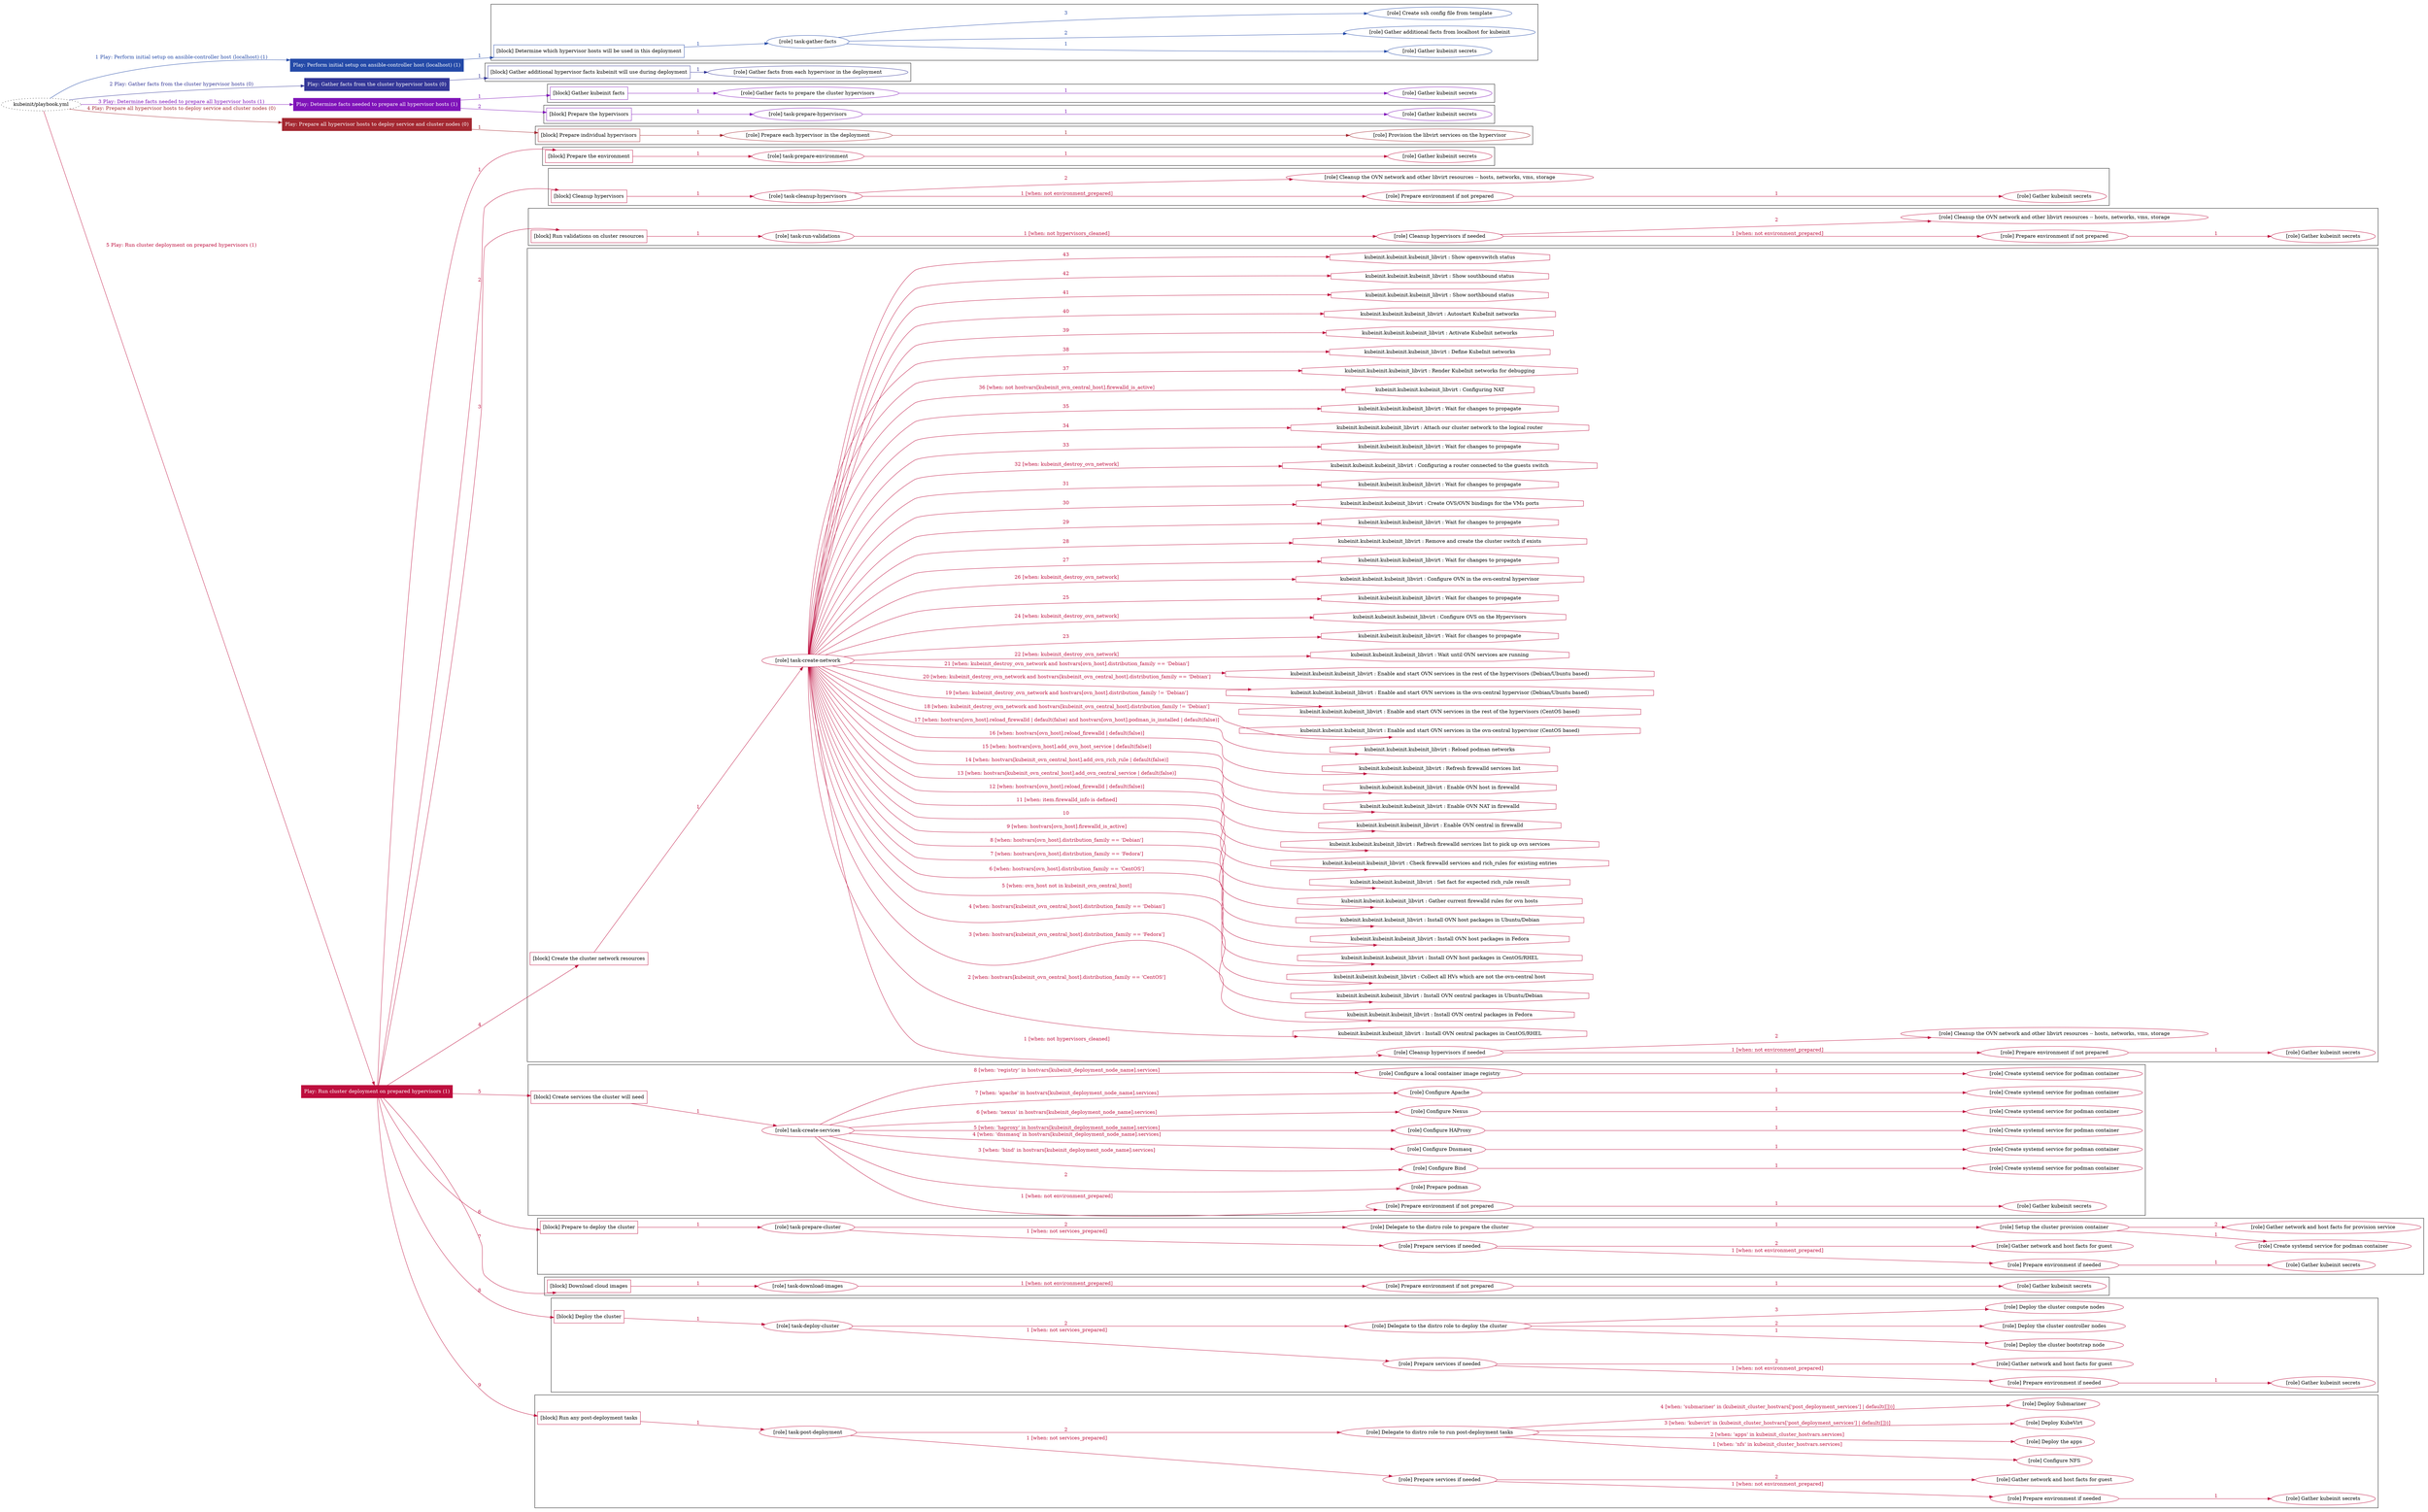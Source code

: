 digraph {
	graph [concentrate=true ordering=in rankdir=LR ratio=fill]
	edge [esep=5 sep=10]
	"kubeinit/playbook.yml" [URL="/home/runner/work/kubeinit/kubeinit/kubeinit/playbook.yml" id=playbook_19fde5d6 style=dotted]
	"kubeinit/playbook.yml" -> play_7e917ba1 [label="1 Play: Perform initial setup on ansible-controller host (localhost) (1)" color="#244aa8" fontcolor="#244aa8" id=edge_play_7e917ba1 labeltooltip="1 Play: Perform initial setup on ansible-controller host (localhost) (1)" tooltip="1 Play: Perform initial setup on ansible-controller host (localhost) (1)"]
	subgraph "Play: Perform initial setup on ansible-controller host (localhost) (1)" {
		play_7e917ba1 [label="Play: Perform initial setup on ansible-controller host (localhost) (1)" URL="/home/runner/work/kubeinit/kubeinit/kubeinit/playbook.yml" color="#244aa8" fontcolor="#ffffff" id=play_7e917ba1 shape=box style=filled tooltip=localhost]
		play_7e917ba1 -> block_1d4f0414 [label=1 color="#244aa8" fontcolor="#244aa8" id=edge_block_1d4f0414 labeltooltip=1 tooltip=1]
		subgraph cluster_block_1d4f0414 {
			block_1d4f0414 [label="[block] Determine which hypervisor hosts will be used in this deployment" URL="/home/runner/work/kubeinit/kubeinit/kubeinit/playbook.yml" color="#244aa8" id=block_1d4f0414 labeltooltip="Determine which hypervisor hosts will be used in this deployment" shape=box tooltip="Determine which hypervisor hosts will be used in this deployment"]
			block_1d4f0414 -> role_fcaae099 [label="1 " color="#244aa8" fontcolor="#244aa8" id=edge_role_fcaae099 labeltooltip="1 " tooltip="1 "]
			subgraph "task-gather-facts" {
				role_fcaae099 [label="[role] task-gather-facts" URL="/home/runner/work/kubeinit/kubeinit/kubeinit/playbook.yml" color="#244aa8" id=role_fcaae099 tooltip="task-gather-facts"]
				role_fcaae099 -> role_2053d20c [label="1 " color="#244aa8" fontcolor="#244aa8" id=edge_role_2053d20c labeltooltip="1 " tooltip="1 "]
				subgraph "Gather kubeinit secrets" {
					role_2053d20c [label="[role] Gather kubeinit secrets" URL="/home/runner/.ansible/collections/ansible_collections/kubeinit/kubeinit/roles/kubeinit_prepare/tasks/build_hypervisors_group.yml" color="#244aa8" id=role_2053d20c tooltip="Gather kubeinit secrets"]
				}
				role_fcaae099 -> role_f7261779 [label="2 " color="#244aa8" fontcolor="#244aa8" id=edge_role_f7261779 labeltooltip="2 " tooltip="2 "]
				subgraph "Gather additional facts from localhost for kubeinit" {
					role_f7261779 [label="[role] Gather additional facts from localhost for kubeinit" URL="/home/runner/.ansible/collections/ansible_collections/kubeinit/kubeinit/roles/kubeinit_prepare/tasks/build_hypervisors_group.yml" color="#244aa8" id=role_f7261779 tooltip="Gather additional facts from localhost for kubeinit"]
				}
				role_fcaae099 -> role_948cd7d9 [label="3 " color="#244aa8" fontcolor="#244aa8" id=edge_role_948cd7d9 labeltooltip="3 " tooltip="3 "]
				subgraph "Create ssh config file from template" {
					role_948cd7d9 [label="[role] Create ssh config file from template" URL="/home/runner/.ansible/collections/ansible_collections/kubeinit/kubeinit/roles/kubeinit_prepare/tasks/build_hypervisors_group.yml" color="#244aa8" id=role_948cd7d9 tooltip="Create ssh config file from template"]
				}
			}
		}
	}
	"kubeinit/playbook.yml" -> play_b5585ffb [label="2 Play: Gather facts from the cluster hypervisor hosts (0)" color="#343798" fontcolor="#343798" id=edge_play_b5585ffb labeltooltip="2 Play: Gather facts from the cluster hypervisor hosts (0)" tooltip="2 Play: Gather facts from the cluster hypervisor hosts (0)"]
	subgraph "Play: Gather facts from the cluster hypervisor hosts (0)" {
		play_b5585ffb [label="Play: Gather facts from the cluster hypervisor hosts (0)" URL="/home/runner/work/kubeinit/kubeinit/kubeinit/playbook.yml" color="#343798" fontcolor="#ffffff" id=play_b5585ffb shape=box style=filled tooltip="Play: Gather facts from the cluster hypervisor hosts (0)"]
		play_b5585ffb -> block_058879bd [label=1 color="#343798" fontcolor="#343798" id=edge_block_058879bd labeltooltip=1 tooltip=1]
		subgraph cluster_block_058879bd {
			block_058879bd [label="[block] Gather additional hypervisor facts kubeinit will use during deployment" URL="/home/runner/work/kubeinit/kubeinit/kubeinit/playbook.yml" color="#343798" id=block_058879bd labeltooltip="Gather additional hypervisor facts kubeinit will use during deployment" shape=box tooltip="Gather additional hypervisor facts kubeinit will use during deployment"]
			block_058879bd -> role_5d4a680e [label="1 " color="#343798" fontcolor="#343798" id=edge_role_5d4a680e labeltooltip="1 " tooltip="1 "]
			subgraph "Gather facts from each hypervisor in the deployment" {
				role_5d4a680e [label="[role] Gather facts from each hypervisor in the deployment" URL="/home/runner/work/kubeinit/kubeinit/kubeinit/playbook.yml" color="#343798" id=role_5d4a680e tooltip="Gather facts from each hypervisor in the deployment"]
			}
		}
	}
	"kubeinit/playbook.yml" -> play_cf0ddd6e [label="3 Play: Determine facts needed to prepare all hypervisor hosts (1)" color="#7f13b9" fontcolor="#7f13b9" id=edge_play_cf0ddd6e labeltooltip="3 Play: Determine facts needed to prepare all hypervisor hosts (1)" tooltip="3 Play: Determine facts needed to prepare all hypervisor hosts (1)"]
	subgraph "Play: Determine facts needed to prepare all hypervisor hosts (1)" {
		play_cf0ddd6e [label="Play: Determine facts needed to prepare all hypervisor hosts (1)" URL="/home/runner/work/kubeinit/kubeinit/kubeinit/playbook.yml" color="#7f13b9" fontcolor="#ffffff" id=play_cf0ddd6e shape=box style=filled tooltip=localhost]
		play_cf0ddd6e -> block_1bbe53ec [label=1 color="#7f13b9" fontcolor="#7f13b9" id=edge_block_1bbe53ec labeltooltip=1 tooltip=1]
		subgraph cluster_block_1bbe53ec {
			block_1bbe53ec [label="[block] Gather kubeinit facts" URL="/home/runner/work/kubeinit/kubeinit/kubeinit/playbook.yml" color="#7f13b9" id=block_1bbe53ec labeltooltip="Gather kubeinit facts" shape=box tooltip="Gather kubeinit facts"]
			block_1bbe53ec -> role_899af676 [label="1 " color="#7f13b9" fontcolor="#7f13b9" id=edge_role_899af676 labeltooltip="1 " tooltip="1 "]
			subgraph "Gather facts to prepare the cluster hypervisors" {
				role_899af676 [label="[role] Gather facts to prepare the cluster hypervisors" URL="/home/runner/work/kubeinit/kubeinit/kubeinit/playbook.yml" color="#7f13b9" id=role_899af676 tooltip="Gather facts to prepare the cluster hypervisors"]
				role_899af676 -> role_826d016e [label="1 " color="#7f13b9" fontcolor="#7f13b9" id=edge_role_826d016e labeltooltip="1 " tooltip="1 "]
				subgraph "Gather kubeinit secrets" {
					role_826d016e [label="[role] Gather kubeinit secrets" URL="/home/runner/.ansible/collections/ansible_collections/kubeinit/kubeinit/roles/kubeinit_prepare/tasks/gather_kubeinit_facts.yml" color="#7f13b9" id=role_826d016e tooltip="Gather kubeinit secrets"]
				}
			}
		}
		play_cf0ddd6e -> block_f9791a9a [label=2 color="#7f13b9" fontcolor="#7f13b9" id=edge_block_f9791a9a labeltooltip=2 tooltip=2]
		subgraph cluster_block_f9791a9a {
			block_f9791a9a [label="[block] Prepare the hypervisors" URL="/home/runner/work/kubeinit/kubeinit/kubeinit/playbook.yml" color="#7f13b9" id=block_f9791a9a labeltooltip="Prepare the hypervisors" shape=box tooltip="Prepare the hypervisors"]
			block_f9791a9a -> role_983cda93 [label="1 " color="#7f13b9" fontcolor="#7f13b9" id=edge_role_983cda93 labeltooltip="1 " tooltip="1 "]
			subgraph "task-prepare-hypervisors" {
				role_983cda93 [label="[role] task-prepare-hypervisors" URL="/home/runner/work/kubeinit/kubeinit/kubeinit/playbook.yml" color="#7f13b9" id=role_983cda93 tooltip="task-prepare-hypervisors"]
				role_983cda93 -> role_aa345d4f [label="1 " color="#7f13b9" fontcolor="#7f13b9" id=edge_role_aa345d4f labeltooltip="1 " tooltip="1 "]
				subgraph "Gather kubeinit secrets" {
					role_aa345d4f [label="[role] Gather kubeinit secrets" URL="/home/runner/.ansible/collections/ansible_collections/kubeinit/kubeinit/roles/kubeinit_prepare/tasks/gather_kubeinit_facts.yml" color="#7f13b9" id=role_aa345d4f tooltip="Gather kubeinit secrets"]
				}
			}
		}
	}
	"kubeinit/playbook.yml" -> play_36467234 [label="4 Play: Prepare all hypervisor hosts to deploy service and cluster nodes (0)" color="#a42831" fontcolor="#a42831" id=edge_play_36467234 labeltooltip="4 Play: Prepare all hypervisor hosts to deploy service and cluster nodes (0)" tooltip="4 Play: Prepare all hypervisor hosts to deploy service and cluster nodes (0)"]
	subgraph "Play: Prepare all hypervisor hosts to deploy service and cluster nodes (0)" {
		play_36467234 [label="Play: Prepare all hypervisor hosts to deploy service and cluster nodes (0)" URL="/home/runner/work/kubeinit/kubeinit/kubeinit/playbook.yml" color="#a42831" fontcolor="#ffffff" id=play_36467234 shape=box style=filled tooltip="Play: Prepare all hypervisor hosts to deploy service and cluster nodes (0)"]
		play_36467234 -> block_e40c5f55 [label=1 color="#a42831" fontcolor="#a42831" id=edge_block_e40c5f55 labeltooltip=1 tooltip=1]
		subgraph cluster_block_e40c5f55 {
			block_e40c5f55 [label="[block] Prepare individual hypervisors" URL="/home/runner/work/kubeinit/kubeinit/kubeinit/playbook.yml" color="#a42831" id=block_e40c5f55 labeltooltip="Prepare individual hypervisors" shape=box tooltip="Prepare individual hypervisors"]
			block_e40c5f55 -> role_3ae369f1 [label="1 " color="#a42831" fontcolor="#a42831" id=edge_role_3ae369f1 labeltooltip="1 " tooltip="1 "]
			subgraph "Prepare each hypervisor in the deployment" {
				role_3ae369f1 [label="[role] Prepare each hypervisor in the deployment" URL="/home/runner/work/kubeinit/kubeinit/kubeinit/playbook.yml" color="#a42831" id=role_3ae369f1 tooltip="Prepare each hypervisor in the deployment"]
				role_3ae369f1 -> role_4e4eba83 [label="1 " color="#a42831" fontcolor="#a42831" id=edge_role_4e4eba83 labeltooltip="1 " tooltip="1 "]
				subgraph "Provision the libvirt services on the hypervisor" {
					role_4e4eba83 [label="[role] Provision the libvirt services on the hypervisor" URL="/home/runner/.ansible/collections/ansible_collections/kubeinit/kubeinit/roles/kubeinit_prepare/tasks/prepare_hypervisor.yml" color="#a42831" id=role_4e4eba83 tooltip="Provision the libvirt services on the hypervisor"]
				}
			}
		}
	}
	"kubeinit/playbook.yml" -> play_3bffae13 [label="5 Play: Run cluster deployment on prepared hypervisors (1)" color="#be0e3e" fontcolor="#be0e3e" id=edge_play_3bffae13 labeltooltip="5 Play: Run cluster deployment on prepared hypervisors (1)" tooltip="5 Play: Run cluster deployment on prepared hypervisors (1)"]
	subgraph "Play: Run cluster deployment on prepared hypervisors (1)" {
		play_3bffae13 [label="Play: Run cluster deployment on prepared hypervisors (1)" URL="/home/runner/work/kubeinit/kubeinit/kubeinit/playbook.yml" color="#be0e3e" fontcolor="#ffffff" id=play_3bffae13 shape=box style=filled tooltip=localhost]
		play_3bffae13 -> block_3491cc65 [label=1 color="#be0e3e" fontcolor="#be0e3e" id=edge_block_3491cc65 labeltooltip=1 tooltip=1]
		subgraph cluster_block_3491cc65 {
			block_3491cc65 [label="[block] Prepare the environment" URL="/home/runner/work/kubeinit/kubeinit/kubeinit/playbook.yml" color="#be0e3e" id=block_3491cc65 labeltooltip="Prepare the environment" shape=box tooltip="Prepare the environment"]
			block_3491cc65 -> role_6591792b [label="1 " color="#be0e3e" fontcolor="#be0e3e" id=edge_role_6591792b labeltooltip="1 " tooltip="1 "]
			subgraph "task-prepare-environment" {
				role_6591792b [label="[role] task-prepare-environment" URL="/home/runner/work/kubeinit/kubeinit/kubeinit/playbook.yml" color="#be0e3e" id=role_6591792b tooltip="task-prepare-environment"]
				role_6591792b -> role_9724f392 [label="1 " color="#be0e3e" fontcolor="#be0e3e" id=edge_role_9724f392 labeltooltip="1 " tooltip="1 "]
				subgraph "Gather kubeinit secrets" {
					role_9724f392 [label="[role] Gather kubeinit secrets" URL="/home/runner/.ansible/collections/ansible_collections/kubeinit/kubeinit/roles/kubeinit_prepare/tasks/gather_kubeinit_facts.yml" color="#be0e3e" id=role_9724f392 tooltip="Gather kubeinit secrets"]
				}
			}
		}
		play_3bffae13 -> block_ccf78830 [label=2 color="#be0e3e" fontcolor="#be0e3e" id=edge_block_ccf78830 labeltooltip=2 tooltip=2]
		subgraph cluster_block_ccf78830 {
			block_ccf78830 [label="[block] Cleanup hypervisors" URL="/home/runner/work/kubeinit/kubeinit/kubeinit/playbook.yml" color="#be0e3e" id=block_ccf78830 labeltooltip="Cleanup hypervisors" shape=box tooltip="Cleanup hypervisors"]
			block_ccf78830 -> role_0880d127 [label="1 " color="#be0e3e" fontcolor="#be0e3e" id=edge_role_0880d127 labeltooltip="1 " tooltip="1 "]
			subgraph "task-cleanup-hypervisors" {
				role_0880d127 [label="[role] task-cleanup-hypervisors" URL="/home/runner/work/kubeinit/kubeinit/kubeinit/playbook.yml" color="#be0e3e" id=role_0880d127 tooltip="task-cleanup-hypervisors"]
				role_0880d127 -> role_c8d37134 [label="1 [when: not environment_prepared]" color="#be0e3e" fontcolor="#be0e3e" id=edge_role_c8d37134 labeltooltip="1 [when: not environment_prepared]" tooltip="1 [when: not environment_prepared]"]
				subgraph "Prepare environment if not prepared" {
					role_c8d37134 [label="[role] Prepare environment if not prepared" URL="/home/runner/.ansible/collections/ansible_collections/kubeinit/kubeinit/roles/kubeinit_prepare/tasks/cleanup_hypervisors.yml" color="#be0e3e" id=role_c8d37134 tooltip="Prepare environment if not prepared"]
					role_c8d37134 -> role_061a8d8f [label="1 " color="#be0e3e" fontcolor="#be0e3e" id=edge_role_061a8d8f labeltooltip="1 " tooltip="1 "]
					subgraph "Gather kubeinit secrets" {
						role_061a8d8f [label="[role] Gather kubeinit secrets" URL="/home/runner/.ansible/collections/ansible_collections/kubeinit/kubeinit/roles/kubeinit_prepare/tasks/gather_kubeinit_facts.yml" color="#be0e3e" id=role_061a8d8f tooltip="Gather kubeinit secrets"]
					}
				}
				role_0880d127 -> role_43f29862 [label="2 " color="#be0e3e" fontcolor="#be0e3e" id=edge_role_43f29862 labeltooltip="2 " tooltip="2 "]
				subgraph "Cleanup the OVN network and other libvirt resources -- hosts, networks, vms, storage" {
					role_43f29862 [label="[role] Cleanup the OVN network and other libvirt resources -- hosts, networks, vms, storage" URL="/home/runner/.ansible/collections/ansible_collections/kubeinit/kubeinit/roles/kubeinit_prepare/tasks/cleanup_hypervisors.yml" color="#be0e3e" id=role_43f29862 tooltip="Cleanup the OVN network and other libvirt resources -- hosts, networks, vms, storage"]
				}
			}
		}
		play_3bffae13 -> block_edee7bf8 [label=3 color="#be0e3e" fontcolor="#be0e3e" id=edge_block_edee7bf8 labeltooltip=3 tooltip=3]
		subgraph cluster_block_edee7bf8 {
			block_edee7bf8 [label="[block] Run validations on cluster resources" URL="/home/runner/work/kubeinit/kubeinit/kubeinit/playbook.yml" color="#be0e3e" id=block_edee7bf8 labeltooltip="Run validations on cluster resources" shape=box tooltip="Run validations on cluster resources"]
			block_edee7bf8 -> role_11c6c073 [label="1 " color="#be0e3e" fontcolor="#be0e3e" id=edge_role_11c6c073 labeltooltip="1 " tooltip="1 "]
			subgraph "task-run-validations" {
				role_11c6c073 [label="[role] task-run-validations" URL="/home/runner/work/kubeinit/kubeinit/kubeinit/playbook.yml" color="#be0e3e" id=role_11c6c073 tooltip="task-run-validations"]
				role_11c6c073 -> role_559b65f5 [label="1 [when: not hypervisors_cleaned]" color="#be0e3e" fontcolor="#be0e3e" id=edge_role_559b65f5 labeltooltip="1 [when: not hypervisors_cleaned]" tooltip="1 [when: not hypervisors_cleaned]"]
				subgraph "Cleanup hypervisors if needed" {
					role_559b65f5 [label="[role] Cleanup hypervisors if needed" URL="/home/runner/.ansible/collections/ansible_collections/kubeinit/kubeinit/roles/kubeinit_validations/tasks/main.yml" color="#be0e3e" id=role_559b65f5 tooltip="Cleanup hypervisors if needed"]
					role_559b65f5 -> role_1da775a7 [label="1 [when: not environment_prepared]" color="#be0e3e" fontcolor="#be0e3e" id=edge_role_1da775a7 labeltooltip="1 [when: not environment_prepared]" tooltip="1 [when: not environment_prepared]"]
					subgraph "Prepare environment if not prepared" {
						role_1da775a7 [label="[role] Prepare environment if not prepared" URL="/home/runner/.ansible/collections/ansible_collections/kubeinit/kubeinit/roles/kubeinit_prepare/tasks/cleanup_hypervisors.yml" color="#be0e3e" id=role_1da775a7 tooltip="Prepare environment if not prepared"]
						role_1da775a7 -> role_9c045d1e [label="1 " color="#be0e3e" fontcolor="#be0e3e" id=edge_role_9c045d1e labeltooltip="1 " tooltip="1 "]
						subgraph "Gather kubeinit secrets" {
							role_9c045d1e [label="[role] Gather kubeinit secrets" URL="/home/runner/.ansible/collections/ansible_collections/kubeinit/kubeinit/roles/kubeinit_prepare/tasks/gather_kubeinit_facts.yml" color="#be0e3e" id=role_9c045d1e tooltip="Gather kubeinit secrets"]
						}
					}
					role_559b65f5 -> role_40691760 [label="2 " color="#be0e3e" fontcolor="#be0e3e" id=edge_role_40691760 labeltooltip="2 " tooltip="2 "]
					subgraph "Cleanup the OVN network and other libvirt resources -- hosts, networks, vms, storage" {
						role_40691760 [label="[role] Cleanup the OVN network and other libvirt resources -- hosts, networks, vms, storage" URL="/home/runner/.ansible/collections/ansible_collections/kubeinit/kubeinit/roles/kubeinit_prepare/tasks/cleanup_hypervisors.yml" color="#be0e3e" id=role_40691760 tooltip="Cleanup the OVN network and other libvirt resources -- hosts, networks, vms, storage"]
					}
				}
			}
		}
		play_3bffae13 -> block_63e3c892 [label=4 color="#be0e3e" fontcolor="#be0e3e" id=edge_block_63e3c892 labeltooltip=4 tooltip=4]
		subgraph cluster_block_63e3c892 {
			block_63e3c892 [label="[block] Create the cluster network resources" URL="/home/runner/work/kubeinit/kubeinit/kubeinit/playbook.yml" color="#be0e3e" id=block_63e3c892 labeltooltip="Create the cluster network resources" shape=box tooltip="Create the cluster network resources"]
			block_63e3c892 -> role_0dd96751 [label="1 " color="#be0e3e" fontcolor="#be0e3e" id=edge_role_0dd96751 labeltooltip="1 " tooltip="1 "]
			subgraph "task-create-network" {
				role_0dd96751 [label="[role] task-create-network" URL="/home/runner/work/kubeinit/kubeinit/kubeinit/playbook.yml" color="#be0e3e" id=role_0dd96751 tooltip="task-create-network"]
				role_0dd96751 -> role_e1bad97c [label="1 [when: not hypervisors_cleaned]" color="#be0e3e" fontcolor="#be0e3e" id=edge_role_e1bad97c labeltooltip="1 [when: not hypervisors_cleaned]" tooltip="1 [when: not hypervisors_cleaned]"]
				subgraph "Cleanup hypervisors if needed" {
					role_e1bad97c [label="[role] Cleanup hypervisors if needed" URL="/home/runner/.ansible/collections/ansible_collections/kubeinit/kubeinit/roles/kubeinit_libvirt/tasks/create_network.yml" color="#be0e3e" id=role_e1bad97c tooltip="Cleanup hypervisors if needed"]
					role_e1bad97c -> role_1f4bb5c0 [label="1 [when: not environment_prepared]" color="#be0e3e" fontcolor="#be0e3e" id=edge_role_1f4bb5c0 labeltooltip="1 [when: not environment_prepared]" tooltip="1 [when: not environment_prepared]"]
					subgraph "Prepare environment if not prepared" {
						role_1f4bb5c0 [label="[role] Prepare environment if not prepared" URL="/home/runner/.ansible/collections/ansible_collections/kubeinit/kubeinit/roles/kubeinit_prepare/tasks/cleanup_hypervisors.yml" color="#be0e3e" id=role_1f4bb5c0 tooltip="Prepare environment if not prepared"]
						role_1f4bb5c0 -> role_e3cf4420 [label="1 " color="#be0e3e" fontcolor="#be0e3e" id=edge_role_e3cf4420 labeltooltip="1 " tooltip="1 "]
						subgraph "Gather kubeinit secrets" {
							role_e3cf4420 [label="[role] Gather kubeinit secrets" URL="/home/runner/.ansible/collections/ansible_collections/kubeinit/kubeinit/roles/kubeinit_prepare/tasks/gather_kubeinit_facts.yml" color="#be0e3e" id=role_e3cf4420 tooltip="Gather kubeinit secrets"]
						}
					}
					role_e1bad97c -> role_4e23646f [label="2 " color="#be0e3e" fontcolor="#be0e3e" id=edge_role_4e23646f labeltooltip="2 " tooltip="2 "]
					subgraph "Cleanup the OVN network and other libvirt resources -- hosts, networks, vms, storage" {
						role_4e23646f [label="[role] Cleanup the OVN network and other libvirt resources -- hosts, networks, vms, storage" URL="/home/runner/.ansible/collections/ansible_collections/kubeinit/kubeinit/roles/kubeinit_prepare/tasks/cleanup_hypervisors.yml" color="#be0e3e" id=role_4e23646f tooltip="Cleanup the OVN network and other libvirt resources -- hosts, networks, vms, storage"]
					}
				}
				task_4be4a61f [label="kubeinit.kubeinit.kubeinit_libvirt : Install OVN central packages in CentOS/RHEL" URL="/home/runner/.ansible/collections/ansible_collections/kubeinit/kubeinit/roles/kubeinit_libvirt/tasks/create_network.yml" color="#be0e3e" id=task_4be4a61f shape=octagon tooltip="kubeinit.kubeinit.kubeinit_libvirt : Install OVN central packages in CentOS/RHEL"]
				role_0dd96751 -> task_4be4a61f [label="2 [when: hostvars[kubeinit_ovn_central_host].distribution_family == 'CentOS']" color="#be0e3e" fontcolor="#be0e3e" id=edge_task_4be4a61f labeltooltip="2 [when: hostvars[kubeinit_ovn_central_host].distribution_family == 'CentOS']" tooltip="2 [when: hostvars[kubeinit_ovn_central_host].distribution_family == 'CentOS']"]
				task_a8b4d6c6 [label="kubeinit.kubeinit.kubeinit_libvirt : Install OVN central packages in Fedora" URL="/home/runner/.ansible/collections/ansible_collections/kubeinit/kubeinit/roles/kubeinit_libvirt/tasks/create_network.yml" color="#be0e3e" id=task_a8b4d6c6 shape=octagon tooltip="kubeinit.kubeinit.kubeinit_libvirt : Install OVN central packages in Fedora"]
				role_0dd96751 -> task_a8b4d6c6 [label="3 [when: hostvars[kubeinit_ovn_central_host].distribution_family == 'Fedora']" color="#be0e3e" fontcolor="#be0e3e" id=edge_task_a8b4d6c6 labeltooltip="3 [when: hostvars[kubeinit_ovn_central_host].distribution_family == 'Fedora']" tooltip="3 [when: hostvars[kubeinit_ovn_central_host].distribution_family == 'Fedora']"]
				task_7e72bd8f [label="kubeinit.kubeinit.kubeinit_libvirt : Install OVN central packages in Ubuntu/Debian" URL="/home/runner/.ansible/collections/ansible_collections/kubeinit/kubeinit/roles/kubeinit_libvirt/tasks/create_network.yml" color="#be0e3e" id=task_7e72bd8f shape=octagon tooltip="kubeinit.kubeinit.kubeinit_libvirt : Install OVN central packages in Ubuntu/Debian"]
				role_0dd96751 -> task_7e72bd8f [label="4 [when: hostvars[kubeinit_ovn_central_host].distribution_family == 'Debian']" color="#be0e3e" fontcolor="#be0e3e" id=edge_task_7e72bd8f labeltooltip="4 [when: hostvars[kubeinit_ovn_central_host].distribution_family == 'Debian']" tooltip="4 [when: hostvars[kubeinit_ovn_central_host].distribution_family == 'Debian']"]
				task_7ffb5d7e [label="kubeinit.kubeinit.kubeinit_libvirt : Collect all HVs which are not the ovn-central host" URL="/home/runner/.ansible/collections/ansible_collections/kubeinit/kubeinit/roles/kubeinit_libvirt/tasks/create_network.yml" color="#be0e3e" id=task_7ffb5d7e shape=octagon tooltip="kubeinit.kubeinit.kubeinit_libvirt : Collect all HVs which are not the ovn-central host"]
				role_0dd96751 -> task_7ffb5d7e [label="5 [when: ovn_host not in kubeinit_ovn_central_host]" color="#be0e3e" fontcolor="#be0e3e" id=edge_task_7ffb5d7e labeltooltip="5 [when: ovn_host not in kubeinit_ovn_central_host]" tooltip="5 [when: ovn_host not in kubeinit_ovn_central_host]"]
				task_5252b80d [label="kubeinit.kubeinit.kubeinit_libvirt : Install OVN host packages in CentOS/RHEL" URL="/home/runner/.ansible/collections/ansible_collections/kubeinit/kubeinit/roles/kubeinit_libvirt/tasks/create_network.yml" color="#be0e3e" id=task_5252b80d shape=octagon tooltip="kubeinit.kubeinit.kubeinit_libvirt : Install OVN host packages in CentOS/RHEL"]
				role_0dd96751 -> task_5252b80d [label="6 [when: hostvars[ovn_host].distribution_family == 'CentOS']" color="#be0e3e" fontcolor="#be0e3e" id=edge_task_5252b80d labeltooltip="6 [when: hostvars[ovn_host].distribution_family == 'CentOS']" tooltip="6 [when: hostvars[ovn_host].distribution_family == 'CentOS']"]
				task_9fcaaf3b [label="kubeinit.kubeinit.kubeinit_libvirt : Install OVN host packages in Fedora" URL="/home/runner/.ansible/collections/ansible_collections/kubeinit/kubeinit/roles/kubeinit_libvirt/tasks/create_network.yml" color="#be0e3e" id=task_9fcaaf3b shape=octagon tooltip="kubeinit.kubeinit.kubeinit_libvirt : Install OVN host packages in Fedora"]
				role_0dd96751 -> task_9fcaaf3b [label="7 [when: hostvars[ovn_host].distribution_family == 'Fedora']" color="#be0e3e" fontcolor="#be0e3e" id=edge_task_9fcaaf3b labeltooltip="7 [when: hostvars[ovn_host].distribution_family == 'Fedora']" tooltip="7 [when: hostvars[ovn_host].distribution_family == 'Fedora']"]
				task_1b5d7483 [label="kubeinit.kubeinit.kubeinit_libvirt : Install OVN host packages in Ubuntu/Debian" URL="/home/runner/.ansible/collections/ansible_collections/kubeinit/kubeinit/roles/kubeinit_libvirt/tasks/create_network.yml" color="#be0e3e" id=task_1b5d7483 shape=octagon tooltip="kubeinit.kubeinit.kubeinit_libvirt : Install OVN host packages in Ubuntu/Debian"]
				role_0dd96751 -> task_1b5d7483 [label="8 [when: hostvars[ovn_host].distribution_family == 'Debian']" color="#be0e3e" fontcolor="#be0e3e" id=edge_task_1b5d7483 labeltooltip="8 [when: hostvars[ovn_host].distribution_family == 'Debian']" tooltip="8 [when: hostvars[ovn_host].distribution_family == 'Debian']"]
				task_cd6a0d44 [label="kubeinit.kubeinit.kubeinit_libvirt : Gather current firewalld rules for ovn hosts" URL="/home/runner/.ansible/collections/ansible_collections/kubeinit/kubeinit/roles/kubeinit_libvirt/tasks/create_network.yml" color="#be0e3e" id=task_cd6a0d44 shape=octagon tooltip="kubeinit.kubeinit.kubeinit_libvirt : Gather current firewalld rules for ovn hosts"]
				role_0dd96751 -> task_cd6a0d44 [label="9 [when: hostvars[ovn_host].firewalld_is_active]" color="#be0e3e" fontcolor="#be0e3e" id=edge_task_cd6a0d44 labeltooltip="9 [when: hostvars[ovn_host].firewalld_is_active]" tooltip="9 [when: hostvars[ovn_host].firewalld_is_active]"]
				task_0158a621 [label="kubeinit.kubeinit.kubeinit_libvirt : Set fact for expected rich_rule result" URL="/home/runner/.ansible/collections/ansible_collections/kubeinit/kubeinit/roles/kubeinit_libvirt/tasks/create_network.yml" color="#be0e3e" id=task_0158a621 shape=octagon tooltip="kubeinit.kubeinit.kubeinit_libvirt : Set fact for expected rich_rule result"]
				role_0dd96751 -> task_0158a621 [label="10 " color="#be0e3e" fontcolor="#be0e3e" id=edge_task_0158a621 labeltooltip="10 " tooltip="10 "]
				task_892a90a3 [label="kubeinit.kubeinit.kubeinit_libvirt : Check firewalld services and rich_rules for existing entries" URL="/home/runner/.ansible/collections/ansible_collections/kubeinit/kubeinit/roles/kubeinit_libvirt/tasks/create_network.yml" color="#be0e3e" id=task_892a90a3 shape=octagon tooltip="kubeinit.kubeinit.kubeinit_libvirt : Check firewalld services and rich_rules for existing entries"]
				role_0dd96751 -> task_892a90a3 [label="11 [when: item.firewalld_info is defined]" color="#be0e3e" fontcolor="#be0e3e" id=edge_task_892a90a3 labeltooltip="11 [when: item.firewalld_info is defined]" tooltip="11 [when: item.firewalld_info is defined]"]
				task_2d6e773f [label="kubeinit.kubeinit.kubeinit_libvirt : Refresh firewalld services list to pick up ovn services" URL="/home/runner/.ansible/collections/ansible_collections/kubeinit/kubeinit/roles/kubeinit_libvirt/tasks/create_network.yml" color="#be0e3e" id=task_2d6e773f shape=octagon tooltip="kubeinit.kubeinit.kubeinit_libvirt : Refresh firewalld services list to pick up ovn services"]
				role_0dd96751 -> task_2d6e773f [label="12 [when: hostvars[ovn_host].reload_firewalld | default(false)]" color="#be0e3e" fontcolor="#be0e3e" id=edge_task_2d6e773f labeltooltip="12 [when: hostvars[ovn_host].reload_firewalld | default(false)]" tooltip="12 [when: hostvars[ovn_host].reload_firewalld | default(false)]"]
				task_7165d973 [label="kubeinit.kubeinit.kubeinit_libvirt : Enable OVN central in firewalld" URL="/home/runner/.ansible/collections/ansible_collections/kubeinit/kubeinit/roles/kubeinit_libvirt/tasks/create_network.yml" color="#be0e3e" id=task_7165d973 shape=octagon tooltip="kubeinit.kubeinit.kubeinit_libvirt : Enable OVN central in firewalld"]
				role_0dd96751 -> task_7165d973 [label="13 [when: hostvars[kubeinit_ovn_central_host].add_ovn_central_service | default(false)]" color="#be0e3e" fontcolor="#be0e3e" id=edge_task_7165d973 labeltooltip="13 [when: hostvars[kubeinit_ovn_central_host].add_ovn_central_service | default(false)]" tooltip="13 [when: hostvars[kubeinit_ovn_central_host].add_ovn_central_service | default(false)]"]
				task_de21ee9f [label="kubeinit.kubeinit.kubeinit_libvirt : Enable OVN NAT in firewalld" URL="/home/runner/.ansible/collections/ansible_collections/kubeinit/kubeinit/roles/kubeinit_libvirt/tasks/create_network.yml" color="#be0e3e" id=task_de21ee9f shape=octagon tooltip="kubeinit.kubeinit.kubeinit_libvirt : Enable OVN NAT in firewalld"]
				role_0dd96751 -> task_de21ee9f [label="14 [when: hostvars[kubeinit_ovn_central_host].add_ovn_rich_rule | default(false)]" color="#be0e3e" fontcolor="#be0e3e" id=edge_task_de21ee9f labeltooltip="14 [when: hostvars[kubeinit_ovn_central_host].add_ovn_rich_rule | default(false)]" tooltip="14 [when: hostvars[kubeinit_ovn_central_host].add_ovn_rich_rule | default(false)]"]
				task_1fe9e628 [label="kubeinit.kubeinit.kubeinit_libvirt : Enable OVN host in firewalld" URL="/home/runner/.ansible/collections/ansible_collections/kubeinit/kubeinit/roles/kubeinit_libvirt/tasks/create_network.yml" color="#be0e3e" id=task_1fe9e628 shape=octagon tooltip="kubeinit.kubeinit.kubeinit_libvirt : Enable OVN host in firewalld"]
				role_0dd96751 -> task_1fe9e628 [label="15 [when: hostvars[ovn_host].add_ovn_host_service | default(false)]" color="#be0e3e" fontcolor="#be0e3e" id=edge_task_1fe9e628 labeltooltip="15 [when: hostvars[ovn_host].add_ovn_host_service | default(false)]" tooltip="15 [when: hostvars[ovn_host].add_ovn_host_service | default(false)]"]
				task_f0c58df5 [label="kubeinit.kubeinit.kubeinit_libvirt : Refresh firewalld services list" URL="/home/runner/.ansible/collections/ansible_collections/kubeinit/kubeinit/roles/kubeinit_libvirt/tasks/create_network.yml" color="#be0e3e" id=task_f0c58df5 shape=octagon tooltip="kubeinit.kubeinit.kubeinit_libvirt : Refresh firewalld services list"]
				role_0dd96751 -> task_f0c58df5 [label="16 [when: hostvars[ovn_host].reload_firewalld | default(false)]" color="#be0e3e" fontcolor="#be0e3e" id=edge_task_f0c58df5 labeltooltip="16 [when: hostvars[ovn_host].reload_firewalld | default(false)]" tooltip="16 [when: hostvars[ovn_host].reload_firewalld | default(false)]"]
				task_bf0a2c5f [label="kubeinit.kubeinit.kubeinit_libvirt : Reload podman networks" URL="/home/runner/.ansible/collections/ansible_collections/kubeinit/kubeinit/roles/kubeinit_libvirt/tasks/create_network.yml" color="#be0e3e" id=task_bf0a2c5f shape=octagon tooltip="kubeinit.kubeinit.kubeinit_libvirt : Reload podman networks"]
				role_0dd96751 -> task_bf0a2c5f [label="17 [when: hostvars[ovn_host].reload_firewalld | default(false) and hostvars[ovn_host].podman_is_installed | default(false)]" color="#be0e3e" fontcolor="#be0e3e" id=edge_task_bf0a2c5f labeltooltip="17 [when: hostvars[ovn_host].reload_firewalld | default(false) and hostvars[ovn_host].podman_is_installed | default(false)]" tooltip="17 [when: hostvars[ovn_host].reload_firewalld | default(false) and hostvars[ovn_host].podman_is_installed | default(false)]"]
				task_fb98d5a7 [label="kubeinit.kubeinit.kubeinit_libvirt : Enable and start OVN services in the ovn-central hypervisor (CentOS based)" URL="/home/runner/.ansible/collections/ansible_collections/kubeinit/kubeinit/roles/kubeinit_libvirt/tasks/create_network.yml" color="#be0e3e" id=task_fb98d5a7 shape=octagon tooltip="kubeinit.kubeinit.kubeinit_libvirt : Enable and start OVN services in the ovn-central hypervisor (CentOS based)"]
				role_0dd96751 -> task_fb98d5a7 [label="18 [when: kubeinit_destroy_ovn_network and hostvars[kubeinit_ovn_central_host].distribution_family != 'Debian']" color="#be0e3e" fontcolor="#be0e3e" id=edge_task_fb98d5a7 labeltooltip="18 [when: kubeinit_destroy_ovn_network and hostvars[kubeinit_ovn_central_host].distribution_family != 'Debian']" tooltip="18 [when: kubeinit_destroy_ovn_network and hostvars[kubeinit_ovn_central_host].distribution_family != 'Debian']"]
				task_92a9606a [label="kubeinit.kubeinit.kubeinit_libvirt : Enable and start OVN services in the rest of the hypervisors (CentOS based)" URL="/home/runner/.ansible/collections/ansible_collections/kubeinit/kubeinit/roles/kubeinit_libvirt/tasks/create_network.yml" color="#be0e3e" id=task_92a9606a shape=octagon tooltip="kubeinit.kubeinit.kubeinit_libvirt : Enable and start OVN services in the rest of the hypervisors (CentOS based)"]
				role_0dd96751 -> task_92a9606a [label="19 [when: kubeinit_destroy_ovn_network and hostvars[ovn_host].distribution_family != 'Debian']" color="#be0e3e" fontcolor="#be0e3e" id=edge_task_92a9606a labeltooltip="19 [when: kubeinit_destroy_ovn_network and hostvars[ovn_host].distribution_family != 'Debian']" tooltip="19 [when: kubeinit_destroy_ovn_network and hostvars[ovn_host].distribution_family != 'Debian']"]
				task_51bf94da [label="kubeinit.kubeinit.kubeinit_libvirt : Enable and start OVN services in the ovn-central hypervisor (Debian/Ubuntu based)" URL="/home/runner/.ansible/collections/ansible_collections/kubeinit/kubeinit/roles/kubeinit_libvirt/tasks/create_network.yml" color="#be0e3e" id=task_51bf94da shape=octagon tooltip="kubeinit.kubeinit.kubeinit_libvirt : Enable and start OVN services in the ovn-central hypervisor (Debian/Ubuntu based)"]
				role_0dd96751 -> task_51bf94da [label="20 [when: kubeinit_destroy_ovn_network and hostvars[kubeinit_ovn_central_host].distribution_family == 'Debian']" color="#be0e3e" fontcolor="#be0e3e" id=edge_task_51bf94da labeltooltip="20 [when: kubeinit_destroy_ovn_network and hostvars[kubeinit_ovn_central_host].distribution_family == 'Debian']" tooltip="20 [when: kubeinit_destroy_ovn_network and hostvars[kubeinit_ovn_central_host].distribution_family == 'Debian']"]
				task_eb527fb7 [label="kubeinit.kubeinit.kubeinit_libvirt : Enable and start OVN services in the rest of the hypervisors (Debian/Ubuntu based)" URL="/home/runner/.ansible/collections/ansible_collections/kubeinit/kubeinit/roles/kubeinit_libvirt/tasks/create_network.yml" color="#be0e3e" id=task_eb527fb7 shape=octagon tooltip="kubeinit.kubeinit.kubeinit_libvirt : Enable and start OVN services in the rest of the hypervisors (Debian/Ubuntu based)"]
				role_0dd96751 -> task_eb527fb7 [label="21 [when: kubeinit_destroy_ovn_network and hostvars[ovn_host].distribution_family == 'Debian']" color="#be0e3e" fontcolor="#be0e3e" id=edge_task_eb527fb7 labeltooltip="21 [when: kubeinit_destroy_ovn_network and hostvars[ovn_host].distribution_family == 'Debian']" tooltip="21 [when: kubeinit_destroy_ovn_network and hostvars[ovn_host].distribution_family == 'Debian']"]
				task_484f13f3 [label="kubeinit.kubeinit.kubeinit_libvirt : Wait until OVN services are running" URL="/home/runner/.ansible/collections/ansible_collections/kubeinit/kubeinit/roles/kubeinit_libvirt/tasks/create_network.yml" color="#be0e3e" id=task_484f13f3 shape=octagon tooltip="kubeinit.kubeinit.kubeinit_libvirt : Wait until OVN services are running"]
				role_0dd96751 -> task_484f13f3 [label="22 [when: kubeinit_destroy_ovn_network]" color="#be0e3e" fontcolor="#be0e3e" id=edge_task_484f13f3 labeltooltip="22 [when: kubeinit_destroy_ovn_network]" tooltip="22 [when: kubeinit_destroy_ovn_network]"]
				task_66693283 [label="kubeinit.kubeinit.kubeinit_libvirt : Wait for changes to propagate" URL="/home/runner/.ansible/collections/ansible_collections/kubeinit/kubeinit/roles/kubeinit_libvirt/tasks/create_network.yml" color="#be0e3e" id=task_66693283 shape=octagon tooltip="kubeinit.kubeinit.kubeinit_libvirt : Wait for changes to propagate"]
				role_0dd96751 -> task_66693283 [label="23 " color="#be0e3e" fontcolor="#be0e3e" id=edge_task_66693283 labeltooltip="23 " tooltip="23 "]
				task_95161929 [label="kubeinit.kubeinit.kubeinit_libvirt : Configure OVS on the Hypervisors" URL="/home/runner/.ansible/collections/ansible_collections/kubeinit/kubeinit/roles/kubeinit_libvirt/tasks/create_network.yml" color="#be0e3e" id=task_95161929 shape=octagon tooltip="kubeinit.kubeinit.kubeinit_libvirt : Configure OVS on the Hypervisors"]
				role_0dd96751 -> task_95161929 [label="24 [when: kubeinit_destroy_ovn_network]" color="#be0e3e" fontcolor="#be0e3e" id=edge_task_95161929 labeltooltip="24 [when: kubeinit_destroy_ovn_network]" tooltip="24 [when: kubeinit_destroy_ovn_network]"]
				task_ccfc9bd6 [label="kubeinit.kubeinit.kubeinit_libvirt : Wait for changes to propagate" URL="/home/runner/.ansible/collections/ansible_collections/kubeinit/kubeinit/roles/kubeinit_libvirt/tasks/create_network.yml" color="#be0e3e" id=task_ccfc9bd6 shape=octagon tooltip="kubeinit.kubeinit.kubeinit_libvirt : Wait for changes to propagate"]
				role_0dd96751 -> task_ccfc9bd6 [label="25 " color="#be0e3e" fontcolor="#be0e3e" id=edge_task_ccfc9bd6 labeltooltip="25 " tooltip="25 "]
				task_c7cd5ce0 [label="kubeinit.kubeinit.kubeinit_libvirt : Configure OVN in the ovn-central hypervisor" URL="/home/runner/.ansible/collections/ansible_collections/kubeinit/kubeinit/roles/kubeinit_libvirt/tasks/create_network.yml" color="#be0e3e" id=task_c7cd5ce0 shape=octagon tooltip="kubeinit.kubeinit.kubeinit_libvirt : Configure OVN in the ovn-central hypervisor"]
				role_0dd96751 -> task_c7cd5ce0 [label="26 [when: kubeinit_destroy_ovn_network]" color="#be0e3e" fontcolor="#be0e3e" id=edge_task_c7cd5ce0 labeltooltip="26 [when: kubeinit_destroy_ovn_network]" tooltip="26 [when: kubeinit_destroy_ovn_network]"]
				task_511d4288 [label="kubeinit.kubeinit.kubeinit_libvirt : Wait for changes to propagate" URL="/home/runner/.ansible/collections/ansible_collections/kubeinit/kubeinit/roles/kubeinit_libvirt/tasks/create_network.yml" color="#be0e3e" id=task_511d4288 shape=octagon tooltip="kubeinit.kubeinit.kubeinit_libvirt : Wait for changes to propagate"]
				role_0dd96751 -> task_511d4288 [label="27 " color="#be0e3e" fontcolor="#be0e3e" id=edge_task_511d4288 labeltooltip="27 " tooltip="27 "]
				task_08e420e4 [label="kubeinit.kubeinit.kubeinit_libvirt : Remove and create the cluster switch if exists" URL="/home/runner/.ansible/collections/ansible_collections/kubeinit/kubeinit/roles/kubeinit_libvirt/tasks/create_network.yml" color="#be0e3e" id=task_08e420e4 shape=octagon tooltip="kubeinit.kubeinit.kubeinit_libvirt : Remove and create the cluster switch if exists"]
				role_0dd96751 -> task_08e420e4 [label="28 " color="#be0e3e" fontcolor="#be0e3e" id=edge_task_08e420e4 labeltooltip="28 " tooltip="28 "]
				task_1beb835a [label="kubeinit.kubeinit.kubeinit_libvirt : Wait for changes to propagate" URL="/home/runner/.ansible/collections/ansible_collections/kubeinit/kubeinit/roles/kubeinit_libvirt/tasks/create_network.yml" color="#be0e3e" id=task_1beb835a shape=octagon tooltip="kubeinit.kubeinit.kubeinit_libvirt : Wait for changes to propagate"]
				role_0dd96751 -> task_1beb835a [label="29 " color="#be0e3e" fontcolor="#be0e3e" id=edge_task_1beb835a labeltooltip="29 " tooltip="29 "]
				task_37569735 [label="kubeinit.kubeinit.kubeinit_libvirt : Create OVS/OVN bindings for the VMs ports" URL="/home/runner/.ansible/collections/ansible_collections/kubeinit/kubeinit/roles/kubeinit_libvirt/tasks/create_network.yml" color="#be0e3e" id=task_37569735 shape=octagon tooltip="kubeinit.kubeinit.kubeinit_libvirt : Create OVS/OVN bindings for the VMs ports"]
				role_0dd96751 -> task_37569735 [label="30 " color="#be0e3e" fontcolor="#be0e3e" id=edge_task_37569735 labeltooltip="30 " tooltip="30 "]
				task_a1d638bf [label="kubeinit.kubeinit.kubeinit_libvirt : Wait for changes to propagate" URL="/home/runner/.ansible/collections/ansible_collections/kubeinit/kubeinit/roles/kubeinit_libvirt/tasks/create_network.yml" color="#be0e3e" id=task_a1d638bf shape=octagon tooltip="kubeinit.kubeinit.kubeinit_libvirt : Wait for changes to propagate"]
				role_0dd96751 -> task_a1d638bf [label="31 " color="#be0e3e" fontcolor="#be0e3e" id=edge_task_a1d638bf labeltooltip="31 " tooltip="31 "]
				task_c38302cc [label="kubeinit.kubeinit.kubeinit_libvirt : Configuring a router connected to the guests switch" URL="/home/runner/.ansible/collections/ansible_collections/kubeinit/kubeinit/roles/kubeinit_libvirt/tasks/create_network.yml" color="#be0e3e" id=task_c38302cc shape=octagon tooltip="kubeinit.kubeinit.kubeinit_libvirt : Configuring a router connected to the guests switch"]
				role_0dd96751 -> task_c38302cc [label="32 [when: kubeinit_destroy_ovn_network]" color="#be0e3e" fontcolor="#be0e3e" id=edge_task_c38302cc labeltooltip="32 [when: kubeinit_destroy_ovn_network]" tooltip="32 [when: kubeinit_destroy_ovn_network]"]
				task_dcb44a1b [label="kubeinit.kubeinit.kubeinit_libvirt : Wait for changes to propagate" URL="/home/runner/.ansible/collections/ansible_collections/kubeinit/kubeinit/roles/kubeinit_libvirt/tasks/create_network.yml" color="#be0e3e" id=task_dcb44a1b shape=octagon tooltip="kubeinit.kubeinit.kubeinit_libvirt : Wait for changes to propagate"]
				role_0dd96751 -> task_dcb44a1b [label="33 " color="#be0e3e" fontcolor="#be0e3e" id=edge_task_dcb44a1b labeltooltip="33 " tooltip="33 "]
				task_5fb903b7 [label="kubeinit.kubeinit.kubeinit_libvirt : Attach our cluster network to the logical router" URL="/home/runner/.ansible/collections/ansible_collections/kubeinit/kubeinit/roles/kubeinit_libvirt/tasks/create_network.yml" color="#be0e3e" id=task_5fb903b7 shape=octagon tooltip="kubeinit.kubeinit.kubeinit_libvirt : Attach our cluster network to the logical router"]
				role_0dd96751 -> task_5fb903b7 [label="34 " color="#be0e3e" fontcolor="#be0e3e" id=edge_task_5fb903b7 labeltooltip="34 " tooltip="34 "]
				task_37565d51 [label="kubeinit.kubeinit.kubeinit_libvirt : Wait for changes to propagate" URL="/home/runner/.ansible/collections/ansible_collections/kubeinit/kubeinit/roles/kubeinit_libvirt/tasks/create_network.yml" color="#be0e3e" id=task_37565d51 shape=octagon tooltip="kubeinit.kubeinit.kubeinit_libvirt : Wait for changes to propagate"]
				role_0dd96751 -> task_37565d51 [label="35 " color="#be0e3e" fontcolor="#be0e3e" id=edge_task_37565d51 labeltooltip="35 " tooltip="35 "]
				task_c9aa4161 [label="kubeinit.kubeinit.kubeinit_libvirt : Configuring NAT" URL="/home/runner/.ansible/collections/ansible_collections/kubeinit/kubeinit/roles/kubeinit_libvirt/tasks/create_network.yml" color="#be0e3e" id=task_c9aa4161 shape=octagon tooltip="kubeinit.kubeinit.kubeinit_libvirt : Configuring NAT"]
				role_0dd96751 -> task_c9aa4161 [label="36 [when: not hostvars[kubeinit_ovn_central_host].firewalld_is_active]" color="#be0e3e" fontcolor="#be0e3e" id=edge_task_c9aa4161 labeltooltip="36 [when: not hostvars[kubeinit_ovn_central_host].firewalld_is_active]" tooltip="36 [when: not hostvars[kubeinit_ovn_central_host].firewalld_is_active]"]
				task_9dc8ded9 [label="kubeinit.kubeinit.kubeinit_libvirt : Render KubeInit networks for debugging" URL="/home/runner/.ansible/collections/ansible_collections/kubeinit/kubeinit/roles/kubeinit_libvirt/tasks/create_network.yml" color="#be0e3e" id=task_9dc8ded9 shape=octagon tooltip="kubeinit.kubeinit.kubeinit_libvirt : Render KubeInit networks for debugging"]
				role_0dd96751 -> task_9dc8ded9 [label="37 " color="#be0e3e" fontcolor="#be0e3e" id=edge_task_9dc8ded9 labeltooltip="37 " tooltip="37 "]
				task_b334c601 [label="kubeinit.kubeinit.kubeinit_libvirt : Define KubeInit networks" URL="/home/runner/.ansible/collections/ansible_collections/kubeinit/kubeinit/roles/kubeinit_libvirt/tasks/create_network.yml" color="#be0e3e" id=task_b334c601 shape=octagon tooltip="kubeinit.kubeinit.kubeinit_libvirt : Define KubeInit networks"]
				role_0dd96751 -> task_b334c601 [label="38 " color="#be0e3e" fontcolor="#be0e3e" id=edge_task_b334c601 labeltooltip="38 " tooltip="38 "]
				task_8b9d14e5 [label="kubeinit.kubeinit.kubeinit_libvirt : Activate KubeInit networks" URL="/home/runner/.ansible/collections/ansible_collections/kubeinit/kubeinit/roles/kubeinit_libvirt/tasks/create_network.yml" color="#be0e3e" id=task_8b9d14e5 shape=octagon tooltip="kubeinit.kubeinit.kubeinit_libvirt : Activate KubeInit networks"]
				role_0dd96751 -> task_8b9d14e5 [label="39 " color="#be0e3e" fontcolor="#be0e3e" id=edge_task_8b9d14e5 labeltooltip="39 " tooltip="39 "]
				task_44bb9293 [label="kubeinit.kubeinit.kubeinit_libvirt : Autostart KubeInit networks" URL="/home/runner/.ansible/collections/ansible_collections/kubeinit/kubeinit/roles/kubeinit_libvirt/tasks/create_network.yml" color="#be0e3e" id=task_44bb9293 shape=octagon tooltip="kubeinit.kubeinit.kubeinit_libvirt : Autostart KubeInit networks"]
				role_0dd96751 -> task_44bb9293 [label="40 " color="#be0e3e" fontcolor="#be0e3e" id=edge_task_44bb9293 labeltooltip="40 " tooltip="40 "]
				task_84c033db [label="kubeinit.kubeinit.kubeinit_libvirt : Show northbound status" URL="/home/runner/.ansible/collections/ansible_collections/kubeinit/kubeinit/roles/kubeinit_libvirt/tasks/create_network.yml" color="#be0e3e" id=task_84c033db shape=octagon tooltip="kubeinit.kubeinit.kubeinit_libvirt : Show northbound status"]
				role_0dd96751 -> task_84c033db [label="41 " color="#be0e3e" fontcolor="#be0e3e" id=edge_task_84c033db labeltooltip="41 " tooltip="41 "]
				task_e068f506 [label="kubeinit.kubeinit.kubeinit_libvirt : Show southbound status" URL="/home/runner/.ansible/collections/ansible_collections/kubeinit/kubeinit/roles/kubeinit_libvirt/tasks/create_network.yml" color="#be0e3e" id=task_e068f506 shape=octagon tooltip="kubeinit.kubeinit.kubeinit_libvirt : Show southbound status"]
				role_0dd96751 -> task_e068f506 [label="42 " color="#be0e3e" fontcolor="#be0e3e" id=edge_task_e068f506 labeltooltip="42 " tooltip="42 "]
				task_6d42fdb7 [label="kubeinit.kubeinit.kubeinit_libvirt : Show openvswitch status" URL="/home/runner/.ansible/collections/ansible_collections/kubeinit/kubeinit/roles/kubeinit_libvirt/tasks/create_network.yml" color="#be0e3e" id=task_6d42fdb7 shape=octagon tooltip="kubeinit.kubeinit.kubeinit_libvirt : Show openvswitch status"]
				role_0dd96751 -> task_6d42fdb7 [label="43 " color="#be0e3e" fontcolor="#be0e3e" id=edge_task_6d42fdb7 labeltooltip="43 " tooltip="43 "]
			}
		}
		play_3bffae13 -> block_aeddd2bb [label=5 color="#be0e3e" fontcolor="#be0e3e" id=edge_block_aeddd2bb labeltooltip=5 tooltip=5]
		subgraph cluster_block_aeddd2bb {
			block_aeddd2bb [label="[block] Create services the cluster will need" URL="/home/runner/work/kubeinit/kubeinit/kubeinit/playbook.yml" color="#be0e3e" id=block_aeddd2bb labeltooltip="Create services the cluster will need" shape=box tooltip="Create services the cluster will need"]
			block_aeddd2bb -> role_d9db5b96 [label="1 " color="#be0e3e" fontcolor="#be0e3e" id=edge_role_d9db5b96 labeltooltip="1 " tooltip="1 "]
			subgraph "task-create-services" {
				role_d9db5b96 [label="[role] task-create-services" URL="/home/runner/work/kubeinit/kubeinit/kubeinit/playbook.yml" color="#be0e3e" id=role_d9db5b96 tooltip="task-create-services"]
				role_d9db5b96 -> role_3d4dd00f [label="1 [when: not environment_prepared]" color="#be0e3e" fontcolor="#be0e3e" id=edge_role_3d4dd00f labeltooltip="1 [when: not environment_prepared]" tooltip="1 [when: not environment_prepared]"]
				subgraph "Prepare environment if not prepared" {
					role_3d4dd00f [label="[role] Prepare environment if not prepared" URL="/home/runner/.ansible/collections/ansible_collections/kubeinit/kubeinit/roles/kubeinit_services/tasks/main.yml" color="#be0e3e" id=role_3d4dd00f tooltip="Prepare environment if not prepared"]
					role_3d4dd00f -> role_2a8d4d6c [label="1 " color="#be0e3e" fontcolor="#be0e3e" id=edge_role_2a8d4d6c labeltooltip="1 " tooltip="1 "]
					subgraph "Gather kubeinit secrets" {
						role_2a8d4d6c [label="[role] Gather kubeinit secrets" URL="/home/runner/.ansible/collections/ansible_collections/kubeinit/kubeinit/roles/kubeinit_prepare/tasks/gather_kubeinit_facts.yml" color="#be0e3e" id=role_2a8d4d6c tooltip="Gather kubeinit secrets"]
					}
				}
				role_d9db5b96 -> role_df95df2a [label="2 " color="#be0e3e" fontcolor="#be0e3e" id=edge_role_df95df2a labeltooltip="2 " tooltip="2 "]
				subgraph "Prepare podman" {
					role_df95df2a [label="[role] Prepare podman" URL="/home/runner/.ansible/collections/ansible_collections/kubeinit/kubeinit/roles/kubeinit_services/tasks/00_create_service_pod.yml" color="#be0e3e" id=role_df95df2a tooltip="Prepare podman"]
				}
				role_d9db5b96 -> role_15b20b07 [label="3 [when: 'bind' in hostvars[kubeinit_deployment_node_name].services]" color="#be0e3e" fontcolor="#be0e3e" id=edge_role_15b20b07 labeltooltip="3 [when: 'bind' in hostvars[kubeinit_deployment_node_name].services]" tooltip="3 [when: 'bind' in hostvars[kubeinit_deployment_node_name].services]"]
				subgraph "Configure Bind" {
					role_15b20b07 [label="[role] Configure Bind" URL="/home/runner/.ansible/collections/ansible_collections/kubeinit/kubeinit/roles/kubeinit_services/tasks/start_services_containers.yml" color="#be0e3e" id=role_15b20b07 tooltip="Configure Bind"]
					role_15b20b07 -> role_2ec9e9e6 [label="1 " color="#be0e3e" fontcolor="#be0e3e" id=edge_role_2ec9e9e6 labeltooltip="1 " tooltip="1 "]
					subgraph "Create systemd service for podman container" {
						role_2ec9e9e6 [label="[role] Create systemd service for podman container" URL="/home/runner/.ansible/collections/ansible_collections/kubeinit/kubeinit/roles/kubeinit_bind/tasks/main.yml" color="#be0e3e" id=role_2ec9e9e6 tooltip="Create systemd service for podman container"]
					}
				}
				role_d9db5b96 -> role_d5556832 [label="4 [when: 'dnsmasq' in hostvars[kubeinit_deployment_node_name].services]" color="#be0e3e" fontcolor="#be0e3e" id=edge_role_d5556832 labeltooltip="4 [when: 'dnsmasq' in hostvars[kubeinit_deployment_node_name].services]" tooltip="4 [when: 'dnsmasq' in hostvars[kubeinit_deployment_node_name].services]"]
				subgraph "Configure Dnsmasq" {
					role_d5556832 [label="[role] Configure Dnsmasq" URL="/home/runner/.ansible/collections/ansible_collections/kubeinit/kubeinit/roles/kubeinit_services/tasks/start_services_containers.yml" color="#be0e3e" id=role_d5556832 tooltip="Configure Dnsmasq"]
					role_d5556832 -> role_bbbcc5e5 [label="1 " color="#be0e3e" fontcolor="#be0e3e" id=edge_role_bbbcc5e5 labeltooltip="1 " tooltip="1 "]
					subgraph "Create systemd service for podman container" {
						role_bbbcc5e5 [label="[role] Create systemd service for podman container" URL="/home/runner/.ansible/collections/ansible_collections/kubeinit/kubeinit/roles/kubeinit_dnsmasq/tasks/main.yml" color="#be0e3e" id=role_bbbcc5e5 tooltip="Create systemd service for podman container"]
					}
				}
				role_d9db5b96 -> role_5a3d1bf0 [label="5 [when: 'haproxy' in hostvars[kubeinit_deployment_node_name].services]" color="#be0e3e" fontcolor="#be0e3e" id=edge_role_5a3d1bf0 labeltooltip="5 [when: 'haproxy' in hostvars[kubeinit_deployment_node_name].services]" tooltip="5 [when: 'haproxy' in hostvars[kubeinit_deployment_node_name].services]"]
				subgraph "Configure HAProxy" {
					role_5a3d1bf0 [label="[role] Configure HAProxy" URL="/home/runner/.ansible/collections/ansible_collections/kubeinit/kubeinit/roles/kubeinit_services/tasks/start_services_containers.yml" color="#be0e3e" id=role_5a3d1bf0 tooltip="Configure HAProxy"]
					role_5a3d1bf0 -> role_dd7ae4e6 [label="1 " color="#be0e3e" fontcolor="#be0e3e" id=edge_role_dd7ae4e6 labeltooltip="1 " tooltip="1 "]
					subgraph "Create systemd service for podman container" {
						role_dd7ae4e6 [label="[role] Create systemd service for podman container" URL="/home/runner/.ansible/collections/ansible_collections/kubeinit/kubeinit/roles/kubeinit_haproxy/tasks/main.yml" color="#be0e3e" id=role_dd7ae4e6 tooltip="Create systemd service for podman container"]
					}
				}
				role_d9db5b96 -> role_92be6ac7 [label="6 [when: 'nexus' in hostvars[kubeinit_deployment_node_name].services]" color="#be0e3e" fontcolor="#be0e3e" id=edge_role_92be6ac7 labeltooltip="6 [when: 'nexus' in hostvars[kubeinit_deployment_node_name].services]" tooltip="6 [when: 'nexus' in hostvars[kubeinit_deployment_node_name].services]"]
				subgraph "Configure Nexus" {
					role_92be6ac7 [label="[role] Configure Nexus" URL="/home/runner/.ansible/collections/ansible_collections/kubeinit/kubeinit/roles/kubeinit_services/tasks/start_services_containers.yml" color="#be0e3e" id=role_92be6ac7 tooltip="Configure Nexus"]
					role_92be6ac7 -> role_eb46d2e9 [label="1 " color="#be0e3e" fontcolor="#be0e3e" id=edge_role_eb46d2e9 labeltooltip="1 " tooltip="1 "]
					subgraph "Create systemd service for podman container" {
						role_eb46d2e9 [label="[role] Create systemd service for podman container" URL="/home/runner/.ansible/collections/ansible_collections/kubeinit/kubeinit/roles/kubeinit_nexus/tasks/main.yml" color="#be0e3e" id=role_eb46d2e9 tooltip="Create systemd service for podman container"]
					}
				}
				role_d9db5b96 -> role_a30cc927 [label="7 [when: 'apache' in hostvars[kubeinit_deployment_node_name].services]" color="#be0e3e" fontcolor="#be0e3e" id=edge_role_a30cc927 labeltooltip="7 [when: 'apache' in hostvars[kubeinit_deployment_node_name].services]" tooltip="7 [when: 'apache' in hostvars[kubeinit_deployment_node_name].services]"]
				subgraph "Configure Apache" {
					role_a30cc927 [label="[role] Configure Apache" URL="/home/runner/.ansible/collections/ansible_collections/kubeinit/kubeinit/roles/kubeinit_services/tasks/start_services_containers.yml" color="#be0e3e" id=role_a30cc927 tooltip="Configure Apache"]
					role_a30cc927 -> role_ddee952f [label="1 " color="#be0e3e" fontcolor="#be0e3e" id=edge_role_ddee952f labeltooltip="1 " tooltip="1 "]
					subgraph "Create systemd service for podman container" {
						role_ddee952f [label="[role] Create systemd service for podman container" URL="/home/runner/.ansible/collections/ansible_collections/kubeinit/kubeinit/roles/kubeinit_apache/tasks/main.yml" color="#be0e3e" id=role_ddee952f tooltip="Create systemd service for podman container"]
					}
				}
				role_d9db5b96 -> role_0ea85afa [label="8 [when: 'registry' in hostvars[kubeinit_deployment_node_name].services]" color="#be0e3e" fontcolor="#be0e3e" id=edge_role_0ea85afa labeltooltip="8 [when: 'registry' in hostvars[kubeinit_deployment_node_name].services]" tooltip="8 [when: 'registry' in hostvars[kubeinit_deployment_node_name].services]"]
				subgraph "Configure a local container image registry" {
					role_0ea85afa [label="[role] Configure a local container image registry" URL="/home/runner/.ansible/collections/ansible_collections/kubeinit/kubeinit/roles/kubeinit_services/tasks/start_services_containers.yml" color="#be0e3e" id=role_0ea85afa tooltip="Configure a local container image registry"]
					role_0ea85afa -> role_0d77e79e [label="1 " color="#be0e3e" fontcolor="#be0e3e" id=edge_role_0d77e79e labeltooltip="1 " tooltip="1 "]
					subgraph "Create systemd service for podman container" {
						role_0d77e79e [label="[role] Create systemd service for podman container" URL="/home/runner/.ansible/collections/ansible_collections/kubeinit/kubeinit/roles/kubeinit_registry/tasks/main.yml" color="#be0e3e" id=role_0d77e79e tooltip="Create systemd service for podman container"]
					}
				}
			}
		}
		play_3bffae13 -> block_5d05d1d2 [label=6 color="#be0e3e" fontcolor="#be0e3e" id=edge_block_5d05d1d2 labeltooltip=6 tooltip=6]
		subgraph cluster_block_5d05d1d2 {
			block_5d05d1d2 [label="[block] Prepare to deploy the cluster" URL="/home/runner/work/kubeinit/kubeinit/kubeinit/playbook.yml" color="#be0e3e" id=block_5d05d1d2 labeltooltip="Prepare to deploy the cluster" shape=box tooltip="Prepare to deploy the cluster"]
			block_5d05d1d2 -> role_16ce7cd5 [label="1 " color="#be0e3e" fontcolor="#be0e3e" id=edge_role_16ce7cd5 labeltooltip="1 " tooltip="1 "]
			subgraph "task-prepare-cluster" {
				role_16ce7cd5 [label="[role] task-prepare-cluster" URL="/home/runner/work/kubeinit/kubeinit/kubeinit/playbook.yml" color="#be0e3e" id=role_16ce7cd5 tooltip="task-prepare-cluster"]
				role_16ce7cd5 -> role_09770ec1 [label="1 [when: not services_prepared]" color="#be0e3e" fontcolor="#be0e3e" id=edge_role_09770ec1 labeltooltip="1 [when: not services_prepared]" tooltip="1 [when: not services_prepared]"]
				subgraph "Prepare services if needed" {
					role_09770ec1 [label="[role] Prepare services if needed" URL="/home/runner/.ansible/collections/ansible_collections/kubeinit/kubeinit/roles/kubeinit_prepare/tasks/prepare_cluster.yml" color="#be0e3e" id=role_09770ec1 tooltip="Prepare services if needed"]
					role_09770ec1 -> role_23af8a99 [label="1 [when: not environment_prepared]" color="#be0e3e" fontcolor="#be0e3e" id=edge_role_23af8a99 labeltooltip="1 [when: not environment_prepared]" tooltip="1 [when: not environment_prepared]"]
					subgraph "Prepare environment if needed" {
						role_23af8a99 [label="[role] Prepare environment if needed" URL="/home/runner/.ansible/collections/ansible_collections/kubeinit/kubeinit/roles/kubeinit_services/tasks/prepare_services.yml" color="#be0e3e" id=role_23af8a99 tooltip="Prepare environment if needed"]
						role_23af8a99 -> role_a399ee70 [label="1 " color="#be0e3e" fontcolor="#be0e3e" id=edge_role_a399ee70 labeltooltip="1 " tooltip="1 "]
						subgraph "Gather kubeinit secrets" {
							role_a399ee70 [label="[role] Gather kubeinit secrets" URL="/home/runner/.ansible/collections/ansible_collections/kubeinit/kubeinit/roles/kubeinit_prepare/tasks/gather_kubeinit_facts.yml" color="#be0e3e" id=role_a399ee70 tooltip="Gather kubeinit secrets"]
						}
					}
					role_09770ec1 -> role_cf77ca5d [label="2 " color="#be0e3e" fontcolor="#be0e3e" id=edge_role_cf77ca5d labeltooltip="2 " tooltip="2 "]
					subgraph "Gather network and host facts for guest" {
						role_cf77ca5d [label="[role] Gather network and host facts for guest" URL="/home/runner/.ansible/collections/ansible_collections/kubeinit/kubeinit/roles/kubeinit_services/tasks/prepare_services.yml" color="#be0e3e" id=role_cf77ca5d tooltip="Gather network and host facts for guest"]
					}
				}
				role_16ce7cd5 -> role_449f0072 [label="2 " color="#be0e3e" fontcolor="#be0e3e" id=edge_role_449f0072 labeltooltip="2 " tooltip="2 "]
				subgraph "Delegate to the distro role to prepare the cluster" {
					role_449f0072 [label="[role] Delegate to the distro role to prepare the cluster" URL="/home/runner/.ansible/collections/ansible_collections/kubeinit/kubeinit/roles/kubeinit_prepare/tasks/prepare_cluster.yml" color="#be0e3e" id=role_449f0072 tooltip="Delegate to the distro role to prepare the cluster"]
					role_449f0072 -> role_1bf2cb05 [label="1 " color="#be0e3e" fontcolor="#be0e3e" id=edge_role_1bf2cb05 labeltooltip="1 " tooltip="1 "]
					subgraph "Setup the cluster provision container" {
						role_1bf2cb05 [label="[role] Setup the cluster provision container" URL="/home/runner/.ansible/collections/ansible_collections/kubeinit/kubeinit/roles/kubeinit_openshift/tasks/prepare_cluster.yml" color="#be0e3e" id=role_1bf2cb05 tooltip="Setup the cluster provision container"]
						role_1bf2cb05 -> role_e73ac223 [label="1 " color="#be0e3e" fontcolor="#be0e3e" id=edge_role_e73ac223 labeltooltip="1 " tooltip="1 "]
						subgraph "Create systemd service for podman container" {
							role_e73ac223 [label="[role] Create systemd service for podman container" URL="/home/runner/.ansible/collections/ansible_collections/kubeinit/kubeinit/roles/kubeinit_services/tasks/create_provision_container.yml" color="#be0e3e" id=role_e73ac223 tooltip="Create systemd service for podman container"]
						}
						role_1bf2cb05 -> role_46252ba3 [label="2 " color="#be0e3e" fontcolor="#be0e3e" id=edge_role_46252ba3 labeltooltip="2 " tooltip="2 "]
						subgraph "Gather network and host facts for provision service" {
							role_46252ba3 [label="[role] Gather network and host facts for provision service" URL="/home/runner/.ansible/collections/ansible_collections/kubeinit/kubeinit/roles/kubeinit_services/tasks/create_provision_container.yml" color="#be0e3e" id=role_46252ba3 tooltip="Gather network and host facts for provision service"]
						}
					}
				}
			}
		}
		play_3bffae13 -> block_ebee43ed [label=7 color="#be0e3e" fontcolor="#be0e3e" id=edge_block_ebee43ed labeltooltip=7 tooltip=7]
		subgraph cluster_block_ebee43ed {
			block_ebee43ed [label="[block] Download cloud images" URL="/home/runner/work/kubeinit/kubeinit/kubeinit/playbook.yml" color="#be0e3e" id=block_ebee43ed labeltooltip="Download cloud images" shape=box tooltip="Download cloud images"]
			block_ebee43ed -> role_c10171b8 [label="1 " color="#be0e3e" fontcolor="#be0e3e" id=edge_role_c10171b8 labeltooltip="1 " tooltip="1 "]
			subgraph "task-download-images" {
				role_c10171b8 [label="[role] task-download-images" URL="/home/runner/work/kubeinit/kubeinit/kubeinit/playbook.yml" color="#be0e3e" id=role_c10171b8 tooltip="task-download-images"]
				role_c10171b8 -> role_fbb8d522 [label="1 [when: not environment_prepared]" color="#be0e3e" fontcolor="#be0e3e" id=edge_role_fbb8d522 labeltooltip="1 [when: not environment_prepared]" tooltip="1 [when: not environment_prepared]"]
				subgraph "Prepare environment if not prepared" {
					role_fbb8d522 [label="[role] Prepare environment if not prepared" URL="/home/runner/.ansible/collections/ansible_collections/kubeinit/kubeinit/roles/kubeinit_libvirt/tasks/download_cloud_images.yml" color="#be0e3e" id=role_fbb8d522 tooltip="Prepare environment if not prepared"]
					role_fbb8d522 -> role_a54f7871 [label="1 " color="#be0e3e" fontcolor="#be0e3e" id=edge_role_a54f7871 labeltooltip="1 " tooltip="1 "]
					subgraph "Gather kubeinit secrets" {
						role_a54f7871 [label="[role] Gather kubeinit secrets" URL="/home/runner/.ansible/collections/ansible_collections/kubeinit/kubeinit/roles/kubeinit_prepare/tasks/gather_kubeinit_facts.yml" color="#be0e3e" id=role_a54f7871 tooltip="Gather kubeinit secrets"]
					}
				}
			}
		}
		play_3bffae13 -> block_7da340d1 [label=8 color="#be0e3e" fontcolor="#be0e3e" id=edge_block_7da340d1 labeltooltip=8 tooltip=8]
		subgraph cluster_block_7da340d1 {
			block_7da340d1 [label="[block] Deploy the cluster" URL="/home/runner/work/kubeinit/kubeinit/kubeinit/playbook.yml" color="#be0e3e" id=block_7da340d1 labeltooltip="Deploy the cluster" shape=box tooltip="Deploy the cluster"]
			block_7da340d1 -> role_5b91783c [label="1 " color="#be0e3e" fontcolor="#be0e3e" id=edge_role_5b91783c labeltooltip="1 " tooltip="1 "]
			subgraph "task-deploy-cluster" {
				role_5b91783c [label="[role] task-deploy-cluster" URL="/home/runner/work/kubeinit/kubeinit/kubeinit/playbook.yml" color="#be0e3e" id=role_5b91783c tooltip="task-deploy-cluster"]
				role_5b91783c -> role_1806eae9 [label="1 [when: not services_prepared]" color="#be0e3e" fontcolor="#be0e3e" id=edge_role_1806eae9 labeltooltip="1 [when: not services_prepared]" tooltip="1 [when: not services_prepared]"]
				subgraph "Prepare services if needed" {
					role_1806eae9 [label="[role] Prepare services if needed" URL="/home/runner/.ansible/collections/ansible_collections/kubeinit/kubeinit/roles/kubeinit_prepare/tasks/deploy_cluster.yml" color="#be0e3e" id=role_1806eae9 tooltip="Prepare services if needed"]
					role_1806eae9 -> role_1d2db895 [label="1 [when: not environment_prepared]" color="#be0e3e" fontcolor="#be0e3e" id=edge_role_1d2db895 labeltooltip="1 [when: not environment_prepared]" tooltip="1 [when: not environment_prepared]"]
					subgraph "Prepare environment if needed" {
						role_1d2db895 [label="[role] Prepare environment if needed" URL="/home/runner/.ansible/collections/ansible_collections/kubeinit/kubeinit/roles/kubeinit_services/tasks/prepare_services.yml" color="#be0e3e" id=role_1d2db895 tooltip="Prepare environment if needed"]
						role_1d2db895 -> role_d6536cad [label="1 " color="#be0e3e" fontcolor="#be0e3e" id=edge_role_d6536cad labeltooltip="1 " tooltip="1 "]
						subgraph "Gather kubeinit secrets" {
							role_d6536cad [label="[role] Gather kubeinit secrets" URL="/home/runner/.ansible/collections/ansible_collections/kubeinit/kubeinit/roles/kubeinit_prepare/tasks/gather_kubeinit_facts.yml" color="#be0e3e" id=role_d6536cad tooltip="Gather kubeinit secrets"]
						}
					}
					role_1806eae9 -> role_e0ce6c88 [label="2 " color="#be0e3e" fontcolor="#be0e3e" id=edge_role_e0ce6c88 labeltooltip="2 " tooltip="2 "]
					subgraph "Gather network and host facts for guest" {
						role_e0ce6c88 [label="[role] Gather network and host facts for guest" URL="/home/runner/.ansible/collections/ansible_collections/kubeinit/kubeinit/roles/kubeinit_services/tasks/prepare_services.yml" color="#be0e3e" id=role_e0ce6c88 tooltip="Gather network and host facts for guest"]
					}
				}
				role_5b91783c -> role_61744ab6 [label="2 " color="#be0e3e" fontcolor="#be0e3e" id=edge_role_61744ab6 labeltooltip="2 " tooltip="2 "]
				subgraph "Delegate to the distro role to deploy the cluster" {
					role_61744ab6 [label="[role] Delegate to the distro role to deploy the cluster" URL="/home/runner/.ansible/collections/ansible_collections/kubeinit/kubeinit/roles/kubeinit_prepare/tasks/deploy_cluster.yml" color="#be0e3e" id=role_61744ab6 tooltip="Delegate to the distro role to deploy the cluster"]
					role_61744ab6 -> role_93a0436d [label="1 " color="#be0e3e" fontcolor="#be0e3e" id=edge_role_93a0436d labeltooltip="1 " tooltip="1 "]
					subgraph "Deploy the cluster bootstrap node" {
						role_93a0436d [label="[role] Deploy the cluster bootstrap node" URL="/home/runner/.ansible/collections/ansible_collections/kubeinit/kubeinit/roles/kubeinit_openshift/tasks/main.yml" color="#be0e3e" id=role_93a0436d tooltip="Deploy the cluster bootstrap node"]
					}
					role_61744ab6 -> role_52badb29 [label="2 " color="#be0e3e" fontcolor="#be0e3e" id=edge_role_52badb29 labeltooltip="2 " tooltip="2 "]
					subgraph "Deploy the cluster controller nodes" {
						role_52badb29 [label="[role] Deploy the cluster controller nodes" URL="/home/runner/.ansible/collections/ansible_collections/kubeinit/kubeinit/roles/kubeinit_openshift/tasks/main.yml" color="#be0e3e" id=role_52badb29 tooltip="Deploy the cluster controller nodes"]
					}
					role_61744ab6 -> role_a6881d70 [label="3 " color="#be0e3e" fontcolor="#be0e3e" id=edge_role_a6881d70 labeltooltip="3 " tooltip="3 "]
					subgraph "Deploy the cluster compute nodes" {
						role_a6881d70 [label="[role] Deploy the cluster compute nodes" URL="/home/runner/.ansible/collections/ansible_collections/kubeinit/kubeinit/roles/kubeinit_openshift/tasks/main.yml" color="#be0e3e" id=role_a6881d70 tooltip="Deploy the cluster compute nodes"]
					}
				}
			}
		}
		play_3bffae13 -> block_e75d5bad [label=9 color="#be0e3e" fontcolor="#be0e3e" id=edge_block_e75d5bad labeltooltip=9 tooltip=9]
		subgraph cluster_block_e75d5bad {
			block_e75d5bad [label="[block] Run any post-deployment tasks" URL="/home/runner/work/kubeinit/kubeinit/kubeinit/playbook.yml" color="#be0e3e" id=block_e75d5bad labeltooltip="Run any post-deployment tasks" shape=box tooltip="Run any post-deployment tasks"]
			block_e75d5bad -> role_ca7fed67 [label="1 " color="#be0e3e" fontcolor="#be0e3e" id=edge_role_ca7fed67 labeltooltip="1 " tooltip="1 "]
			subgraph "task-post-deployment" {
				role_ca7fed67 [label="[role] task-post-deployment" URL="/home/runner/work/kubeinit/kubeinit/kubeinit/playbook.yml" color="#be0e3e" id=role_ca7fed67 tooltip="task-post-deployment"]
				role_ca7fed67 -> role_ef7f1292 [label="1 [when: not services_prepared]" color="#be0e3e" fontcolor="#be0e3e" id=edge_role_ef7f1292 labeltooltip="1 [when: not services_prepared]" tooltip="1 [when: not services_prepared]"]
				subgraph "Prepare services if needed" {
					role_ef7f1292 [label="[role] Prepare services if needed" URL="/home/runner/.ansible/collections/ansible_collections/kubeinit/kubeinit/roles/kubeinit_prepare/tasks/post_deployment.yml" color="#be0e3e" id=role_ef7f1292 tooltip="Prepare services if needed"]
					role_ef7f1292 -> role_aa1793a3 [label="1 [when: not environment_prepared]" color="#be0e3e" fontcolor="#be0e3e" id=edge_role_aa1793a3 labeltooltip="1 [when: not environment_prepared]" tooltip="1 [when: not environment_prepared]"]
					subgraph "Prepare environment if needed" {
						role_aa1793a3 [label="[role] Prepare environment if needed" URL="/home/runner/.ansible/collections/ansible_collections/kubeinit/kubeinit/roles/kubeinit_services/tasks/prepare_services.yml" color="#be0e3e" id=role_aa1793a3 tooltip="Prepare environment if needed"]
						role_aa1793a3 -> role_6c58eaf7 [label="1 " color="#be0e3e" fontcolor="#be0e3e" id=edge_role_6c58eaf7 labeltooltip="1 " tooltip="1 "]
						subgraph "Gather kubeinit secrets" {
							role_6c58eaf7 [label="[role] Gather kubeinit secrets" URL="/home/runner/.ansible/collections/ansible_collections/kubeinit/kubeinit/roles/kubeinit_prepare/tasks/gather_kubeinit_facts.yml" color="#be0e3e" id=role_6c58eaf7 tooltip="Gather kubeinit secrets"]
						}
					}
					role_ef7f1292 -> role_ec8a58cd [label="2 " color="#be0e3e" fontcolor="#be0e3e" id=edge_role_ec8a58cd labeltooltip="2 " tooltip="2 "]
					subgraph "Gather network and host facts for guest" {
						role_ec8a58cd [label="[role] Gather network and host facts for guest" URL="/home/runner/.ansible/collections/ansible_collections/kubeinit/kubeinit/roles/kubeinit_services/tasks/prepare_services.yml" color="#be0e3e" id=role_ec8a58cd tooltip="Gather network and host facts for guest"]
					}
				}
				role_ca7fed67 -> role_7970ea9b [label="2 " color="#be0e3e" fontcolor="#be0e3e" id=edge_role_7970ea9b labeltooltip="2 " tooltip="2 "]
				subgraph "Delegate to distro role to run post-deployment tasks" {
					role_7970ea9b [label="[role] Delegate to distro role to run post-deployment tasks" URL="/home/runner/.ansible/collections/ansible_collections/kubeinit/kubeinit/roles/kubeinit_prepare/tasks/post_deployment.yml" color="#be0e3e" id=role_7970ea9b tooltip="Delegate to distro role to run post-deployment tasks"]
					role_7970ea9b -> role_915154ce [label="1 [when: 'nfs' in kubeinit_cluster_hostvars.services]" color="#be0e3e" fontcolor="#be0e3e" id=edge_role_915154ce labeltooltip="1 [when: 'nfs' in kubeinit_cluster_hostvars.services]" tooltip="1 [when: 'nfs' in kubeinit_cluster_hostvars.services]"]
					subgraph "Configure NFS" {
						role_915154ce [label="[role] Configure NFS" URL="/home/runner/.ansible/collections/ansible_collections/kubeinit/kubeinit/roles/kubeinit_openshift/tasks/post_deployment_tasks.yml" color="#be0e3e" id=role_915154ce tooltip="Configure NFS"]
					}
					role_7970ea9b -> role_abef213a [label="2 [when: 'apps' in kubeinit_cluster_hostvars.services]" color="#be0e3e" fontcolor="#be0e3e" id=edge_role_abef213a labeltooltip="2 [when: 'apps' in kubeinit_cluster_hostvars.services]" tooltip="2 [when: 'apps' in kubeinit_cluster_hostvars.services]"]
					subgraph "Deploy the apps" {
						role_abef213a [label="[role] Deploy the apps" URL="/home/runner/.ansible/collections/ansible_collections/kubeinit/kubeinit/roles/kubeinit_openshift/tasks/post_deployment_tasks.yml" color="#be0e3e" id=role_abef213a tooltip="Deploy the apps"]
					}
					role_7970ea9b -> role_19f3b94b [label="3 [when: 'kubevirt' in (kubeinit_cluster_hostvars['post_deployment_services'] | default([]))]" color="#be0e3e" fontcolor="#be0e3e" id=edge_role_19f3b94b labeltooltip="3 [when: 'kubevirt' in (kubeinit_cluster_hostvars['post_deployment_services'] | default([]))]" tooltip="3 [when: 'kubevirt' in (kubeinit_cluster_hostvars['post_deployment_services'] | default([]))]"]
					subgraph "Deploy KubeVirt" {
						role_19f3b94b [label="[role] Deploy KubeVirt" URL="/home/runner/.ansible/collections/ansible_collections/kubeinit/kubeinit/roles/kubeinit_openshift/tasks/post_deployment_tasks.yml" color="#be0e3e" id=role_19f3b94b tooltip="Deploy KubeVirt"]
					}
					role_7970ea9b -> role_a45d1375 [label="4 [when: 'submariner' in (kubeinit_cluster_hostvars['post_deployment_services'] | default([]))]" color="#be0e3e" fontcolor="#be0e3e" id=edge_role_a45d1375 labeltooltip="4 [when: 'submariner' in (kubeinit_cluster_hostvars['post_deployment_services'] | default([]))]" tooltip="4 [when: 'submariner' in (kubeinit_cluster_hostvars['post_deployment_services'] | default([]))]"]
					subgraph "Deploy Submariner" {
						role_a45d1375 [label="[role] Deploy Submariner" URL="/home/runner/.ansible/collections/ansible_collections/kubeinit/kubeinit/roles/kubeinit_openshift/tasks/post_deployment_tasks.yml" color="#be0e3e" id=role_a45d1375 tooltip="Deploy Submariner"]
					}
				}
			}
		}
	}
}
